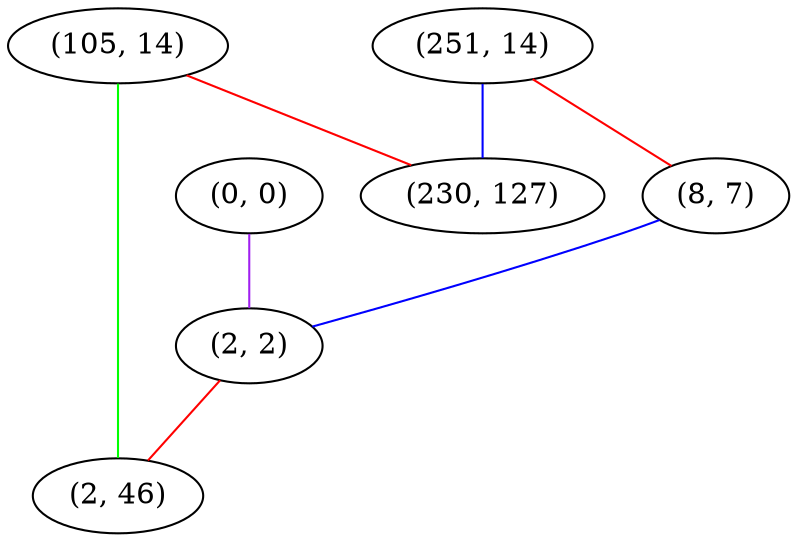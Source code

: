 graph "" {
"(0, 0)";
"(105, 14)";
"(251, 14)";
"(230, 127)";
"(8, 7)";
"(2, 2)";
"(2, 46)";
"(0, 0)" -- "(2, 2)"  [color=purple, key=0, weight=4];
"(105, 14)" -- "(2, 46)"  [color=green, key=0, weight=2];
"(105, 14)" -- "(230, 127)"  [color=red, key=0, weight=1];
"(251, 14)" -- "(230, 127)"  [color=blue, key=0, weight=3];
"(251, 14)" -- "(8, 7)"  [color=red, key=0, weight=1];
"(8, 7)" -- "(2, 2)"  [color=blue, key=0, weight=3];
"(2, 2)" -- "(2, 46)"  [color=red, key=0, weight=1];
}
